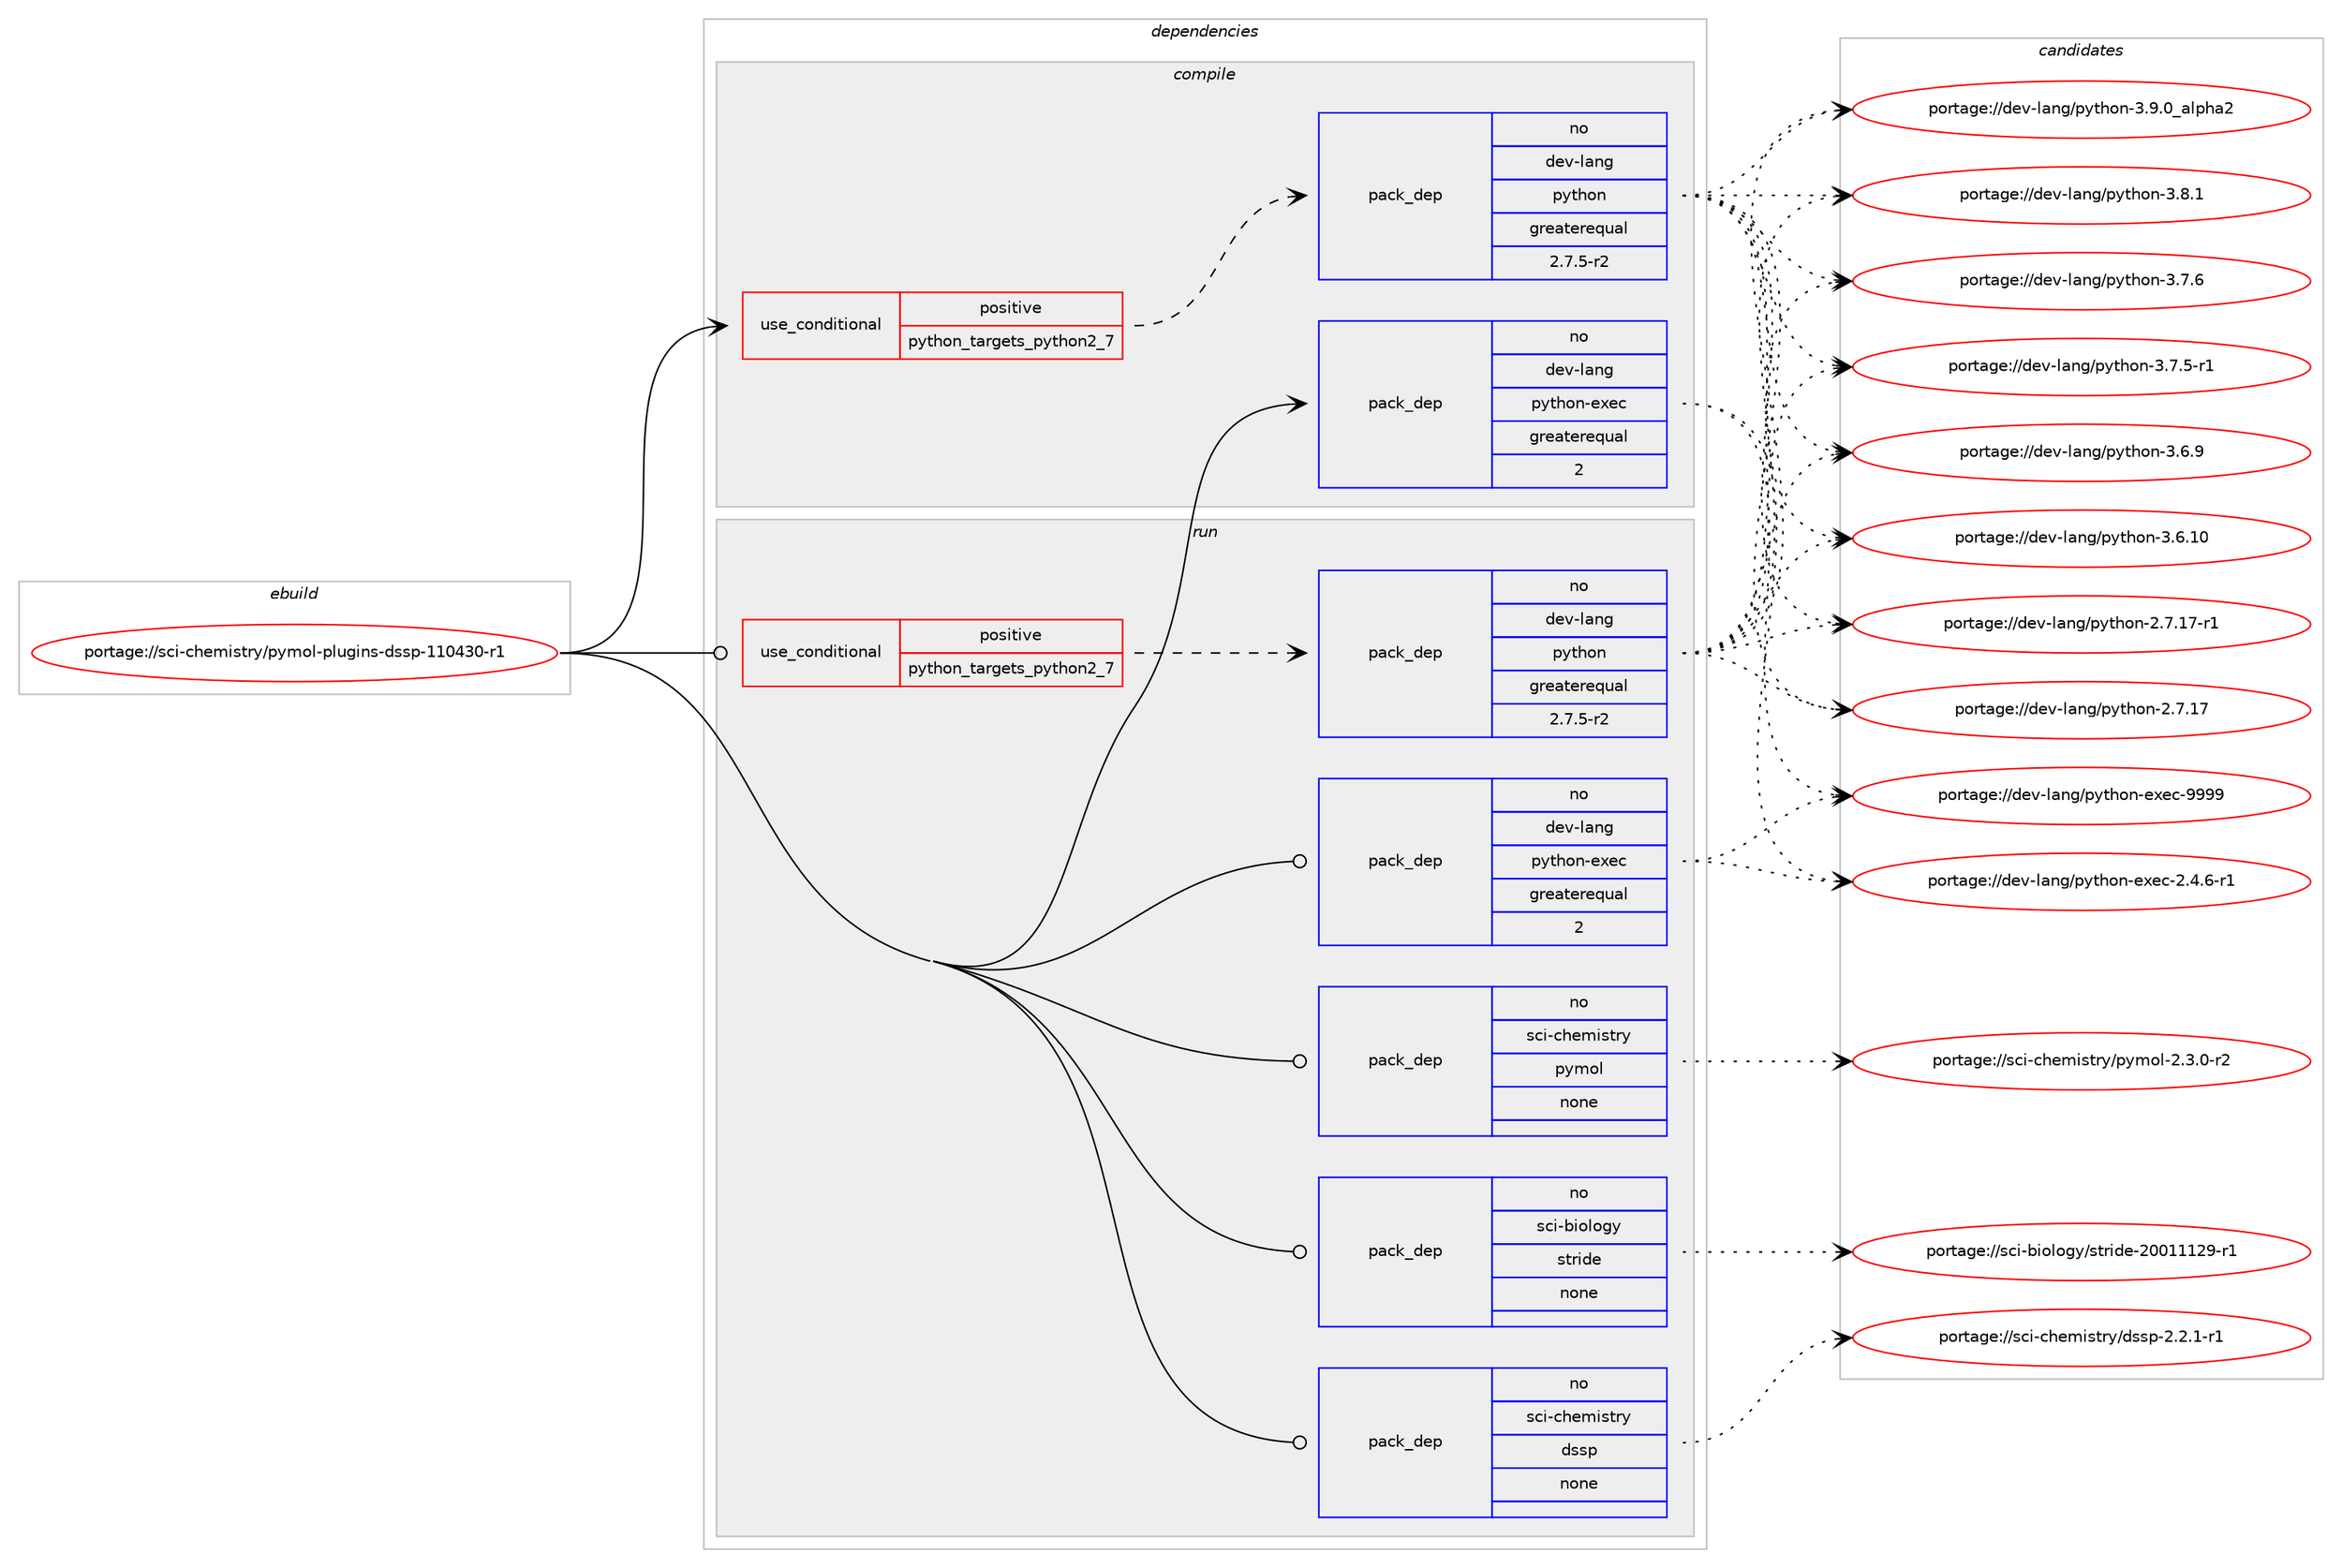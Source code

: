 digraph prolog {

# *************
# Graph options
# *************

newrank=true;
concentrate=true;
compound=true;
graph [rankdir=LR,fontname=Helvetica,fontsize=10,ranksep=1.5];#, ranksep=2.5, nodesep=0.2];
edge  [arrowhead=vee];
node  [fontname=Helvetica,fontsize=10];

# **********
# The ebuild
# **********

subgraph cluster_leftcol {
color=gray;
rank=same;
label=<<i>ebuild</i>>;
id [label="portage://sci-chemistry/pymol-plugins-dssp-110430-r1", color=red, width=4, href="../sci-chemistry/pymol-plugins-dssp-110430-r1.svg"];
}

# ****************
# The dependencies
# ****************

subgraph cluster_midcol {
color=gray;
label=<<i>dependencies</i>>;
subgraph cluster_compile {
fillcolor="#eeeeee";
style=filled;
label=<<i>compile</i>>;
subgraph cond17532 {
dependency88479 [label=<<TABLE BORDER="0" CELLBORDER="1" CELLSPACING="0" CELLPADDING="4"><TR><TD ROWSPAN="3" CELLPADDING="10">use_conditional</TD></TR><TR><TD>positive</TD></TR><TR><TD>python_targets_python2_7</TD></TR></TABLE>>, shape=none, color=red];
subgraph pack69370 {
dependency88480 [label=<<TABLE BORDER="0" CELLBORDER="1" CELLSPACING="0" CELLPADDING="4" WIDTH="220"><TR><TD ROWSPAN="6" CELLPADDING="30">pack_dep</TD></TR><TR><TD WIDTH="110">no</TD></TR><TR><TD>dev-lang</TD></TR><TR><TD>python</TD></TR><TR><TD>greaterequal</TD></TR><TR><TD>2.7.5-r2</TD></TR></TABLE>>, shape=none, color=blue];
}
dependency88479:e -> dependency88480:w [weight=20,style="dashed",arrowhead="vee"];
}
id:e -> dependency88479:w [weight=20,style="solid",arrowhead="vee"];
subgraph pack69371 {
dependency88481 [label=<<TABLE BORDER="0" CELLBORDER="1" CELLSPACING="0" CELLPADDING="4" WIDTH="220"><TR><TD ROWSPAN="6" CELLPADDING="30">pack_dep</TD></TR><TR><TD WIDTH="110">no</TD></TR><TR><TD>dev-lang</TD></TR><TR><TD>python-exec</TD></TR><TR><TD>greaterequal</TD></TR><TR><TD>2</TD></TR></TABLE>>, shape=none, color=blue];
}
id:e -> dependency88481:w [weight=20,style="solid",arrowhead="vee"];
}
subgraph cluster_compileandrun {
fillcolor="#eeeeee";
style=filled;
label=<<i>compile and run</i>>;
}
subgraph cluster_run {
fillcolor="#eeeeee";
style=filled;
label=<<i>run</i>>;
subgraph cond17533 {
dependency88482 [label=<<TABLE BORDER="0" CELLBORDER="1" CELLSPACING="0" CELLPADDING="4"><TR><TD ROWSPAN="3" CELLPADDING="10">use_conditional</TD></TR><TR><TD>positive</TD></TR><TR><TD>python_targets_python2_7</TD></TR></TABLE>>, shape=none, color=red];
subgraph pack69372 {
dependency88483 [label=<<TABLE BORDER="0" CELLBORDER="1" CELLSPACING="0" CELLPADDING="4" WIDTH="220"><TR><TD ROWSPAN="6" CELLPADDING="30">pack_dep</TD></TR><TR><TD WIDTH="110">no</TD></TR><TR><TD>dev-lang</TD></TR><TR><TD>python</TD></TR><TR><TD>greaterequal</TD></TR><TR><TD>2.7.5-r2</TD></TR></TABLE>>, shape=none, color=blue];
}
dependency88482:e -> dependency88483:w [weight=20,style="dashed",arrowhead="vee"];
}
id:e -> dependency88482:w [weight=20,style="solid",arrowhead="odot"];
subgraph pack69373 {
dependency88484 [label=<<TABLE BORDER="0" CELLBORDER="1" CELLSPACING="0" CELLPADDING="4" WIDTH="220"><TR><TD ROWSPAN="6" CELLPADDING="30">pack_dep</TD></TR><TR><TD WIDTH="110">no</TD></TR><TR><TD>dev-lang</TD></TR><TR><TD>python-exec</TD></TR><TR><TD>greaterequal</TD></TR><TR><TD>2</TD></TR></TABLE>>, shape=none, color=blue];
}
id:e -> dependency88484:w [weight=20,style="solid",arrowhead="odot"];
subgraph pack69374 {
dependency88485 [label=<<TABLE BORDER="0" CELLBORDER="1" CELLSPACING="0" CELLPADDING="4" WIDTH="220"><TR><TD ROWSPAN="6" CELLPADDING="30">pack_dep</TD></TR><TR><TD WIDTH="110">no</TD></TR><TR><TD>sci-biology</TD></TR><TR><TD>stride</TD></TR><TR><TD>none</TD></TR><TR><TD></TD></TR></TABLE>>, shape=none, color=blue];
}
id:e -> dependency88485:w [weight=20,style="solid",arrowhead="odot"];
subgraph pack69375 {
dependency88486 [label=<<TABLE BORDER="0" CELLBORDER="1" CELLSPACING="0" CELLPADDING="4" WIDTH="220"><TR><TD ROWSPAN="6" CELLPADDING="30">pack_dep</TD></TR><TR><TD WIDTH="110">no</TD></TR><TR><TD>sci-chemistry</TD></TR><TR><TD>dssp</TD></TR><TR><TD>none</TD></TR><TR><TD></TD></TR></TABLE>>, shape=none, color=blue];
}
id:e -> dependency88486:w [weight=20,style="solid",arrowhead="odot"];
subgraph pack69376 {
dependency88487 [label=<<TABLE BORDER="0" CELLBORDER="1" CELLSPACING="0" CELLPADDING="4" WIDTH="220"><TR><TD ROWSPAN="6" CELLPADDING="30">pack_dep</TD></TR><TR><TD WIDTH="110">no</TD></TR><TR><TD>sci-chemistry</TD></TR><TR><TD>pymol</TD></TR><TR><TD>none</TD></TR><TR><TD></TD></TR></TABLE>>, shape=none, color=blue];
}
id:e -> dependency88487:w [weight=20,style="solid",arrowhead="odot"];
}
}

# **************
# The candidates
# **************

subgraph cluster_choices {
rank=same;
color=gray;
label=<<i>candidates</i>>;

subgraph choice69370 {
color=black;
nodesep=1;
choice10010111845108971101034711212111610411111045514657464895971081121049750 [label="portage://dev-lang/python-3.9.0_alpha2", color=red, width=4,href="../dev-lang/python-3.9.0_alpha2.svg"];
choice100101118451089711010347112121116104111110455146564649 [label="portage://dev-lang/python-3.8.1", color=red, width=4,href="../dev-lang/python-3.8.1.svg"];
choice100101118451089711010347112121116104111110455146554654 [label="portage://dev-lang/python-3.7.6", color=red, width=4,href="../dev-lang/python-3.7.6.svg"];
choice1001011184510897110103471121211161041111104551465546534511449 [label="portage://dev-lang/python-3.7.5-r1", color=red, width=4,href="../dev-lang/python-3.7.5-r1.svg"];
choice100101118451089711010347112121116104111110455146544657 [label="portage://dev-lang/python-3.6.9", color=red, width=4,href="../dev-lang/python-3.6.9.svg"];
choice10010111845108971101034711212111610411111045514654464948 [label="portage://dev-lang/python-3.6.10", color=red, width=4,href="../dev-lang/python-3.6.10.svg"];
choice100101118451089711010347112121116104111110455046554649554511449 [label="portage://dev-lang/python-2.7.17-r1", color=red, width=4,href="../dev-lang/python-2.7.17-r1.svg"];
choice10010111845108971101034711212111610411111045504655464955 [label="portage://dev-lang/python-2.7.17", color=red, width=4,href="../dev-lang/python-2.7.17.svg"];
dependency88480:e -> choice10010111845108971101034711212111610411111045514657464895971081121049750:w [style=dotted,weight="100"];
dependency88480:e -> choice100101118451089711010347112121116104111110455146564649:w [style=dotted,weight="100"];
dependency88480:e -> choice100101118451089711010347112121116104111110455146554654:w [style=dotted,weight="100"];
dependency88480:e -> choice1001011184510897110103471121211161041111104551465546534511449:w [style=dotted,weight="100"];
dependency88480:e -> choice100101118451089711010347112121116104111110455146544657:w [style=dotted,weight="100"];
dependency88480:e -> choice10010111845108971101034711212111610411111045514654464948:w [style=dotted,weight="100"];
dependency88480:e -> choice100101118451089711010347112121116104111110455046554649554511449:w [style=dotted,weight="100"];
dependency88480:e -> choice10010111845108971101034711212111610411111045504655464955:w [style=dotted,weight="100"];
}
subgraph choice69371 {
color=black;
nodesep=1;
choice10010111845108971101034711212111610411111045101120101994557575757 [label="portage://dev-lang/python-exec-9999", color=red, width=4,href="../dev-lang/python-exec-9999.svg"];
choice10010111845108971101034711212111610411111045101120101994550465246544511449 [label="portage://dev-lang/python-exec-2.4.6-r1", color=red, width=4,href="../dev-lang/python-exec-2.4.6-r1.svg"];
dependency88481:e -> choice10010111845108971101034711212111610411111045101120101994557575757:w [style=dotted,weight="100"];
dependency88481:e -> choice10010111845108971101034711212111610411111045101120101994550465246544511449:w [style=dotted,weight="100"];
}
subgraph choice69372 {
color=black;
nodesep=1;
choice10010111845108971101034711212111610411111045514657464895971081121049750 [label="portage://dev-lang/python-3.9.0_alpha2", color=red, width=4,href="../dev-lang/python-3.9.0_alpha2.svg"];
choice100101118451089711010347112121116104111110455146564649 [label="portage://dev-lang/python-3.8.1", color=red, width=4,href="../dev-lang/python-3.8.1.svg"];
choice100101118451089711010347112121116104111110455146554654 [label="portage://dev-lang/python-3.7.6", color=red, width=4,href="../dev-lang/python-3.7.6.svg"];
choice1001011184510897110103471121211161041111104551465546534511449 [label="portage://dev-lang/python-3.7.5-r1", color=red, width=4,href="../dev-lang/python-3.7.5-r1.svg"];
choice100101118451089711010347112121116104111110455146544657 [label="portage://dev-lang/python-3.6.9", color=red, width=4,href="../dev-lang/python-3.6.9.svg"];
choice10010111845108971101034711212111610411111045514654464948 [label="portage://dev-lang/python-3.6.10", color=red, width=4,href="../dev-lang/python-3.6.10.svg"];
choice100101118451089711010347112121116104111110455046554649554511449 [label="portage://dev-lang/python-2.7.17-r1", color=red, width=4,href="../dev-lang/python-2.7.17-r1.svg"];
choice10010111845108971101034711212111610411111045504655464955 [label="portage://dev-lang/python-2.7.17", color=red, width=4,href="../dev-lang/python-2.7.17.svg"];
dependency88483:e -> choice10010111845108971101034711212111610411111045514657464895971081121049750:w [style=dotted,weight="100"];
dependency88483:e -> choice100101118451089711010347112121116104111110455146564649:w [style=dotted,weight="100"];
dependency88483:e -> choice100101118451089711010347112121116104111110455146554654:w [style=dotted,weight="100"];
dependency88483:e -> choice1001011184510897110103471121211161041111104551465546534511449:w [style=dotted,weight="100"];
dependency88483:e -> choice100101118451089711010347112121116104111110455146544657:w [style=dotted,weight="100"];
dependency88483:e -> choice10010111845108971101034711212111610411111045514654464948:w [style=dotted,weight="100"];
dependency88483:e -> choice100101118451089711010347112121116104111110455046554649554511449:w [style=dotted,weight="100"];
dependency88483:e -> choice10010111845108971101034711212111610411111045504655464955:w [style=dotted,weight="100"];
}
subgraph choice69373 {
color=black;
nodesep=1;
choice10010111845108971101034711212111610411111045101120101994557575757 [label="portage://dev-lang/python-exec-9999", color=red, width=4,href="../dev-lang/python-exec-9999.svg"];
choice10010111845108971101034711212111610411111045101120101994550465246544511449 [label="portage://dev-lang/python-exec-2.4.6-r1", color=red, width=4,href="../dev-lang/python-exec-2.4.6-r1.svg"];
dependency88484:e -> choice10010111845108971101034711212111610411111045101120101994557575757:w [style=dotted,weight="100"];
dependency88484:e -> choice10010111845108971101034711212111610411111045101120101994550465246544511449:w [style=dotted,weight="100"];
}
subgraph choice69374 {
color=black;
nodesep=1;
choice115991054598105111108111103121471151161141051001014550484849494950574511449 [label="portage://sci-biology/stride-20011129-r1", color=red, width=4,href="../sci-biology/stride-20011129-r1.svg"];
dependency88485:e -> choice115991054598105111108111103121471151161141051001014550484849494950574511449:w [style=dotted,weight="100"];
}
subgraph choice69375 {
color=black;
nodesep=1;
choice115991054599104101109105115116114121471001151151124550465046494511449 [label="portage://sci-chemistry/dssp-2.2.1-r1", color=red, width=4,href="../sci-chemistry/dssp-2.2.1-r1.svg"];
dependency88486:e -> choice115991054599104101109105115116114121471001151151124550465046494511449:w [style=dotted,weight="100"];
}
subgraph choice69376 {
color=black;
nodesep=1;
choice115991054599104101109105115116114121471121211091111084550465146484511450 [label="portage://sci-chemistry/pymol-2.3.0-r2", color=red, width=4,href="../sci-chemistry/pymol-2.3.0-r2.svg"];
dependency88487:e -> choice115991054599104101109105115116114121471121211091111084550465146484511450:w [style=dotted,weight="100"];
}
}

}
